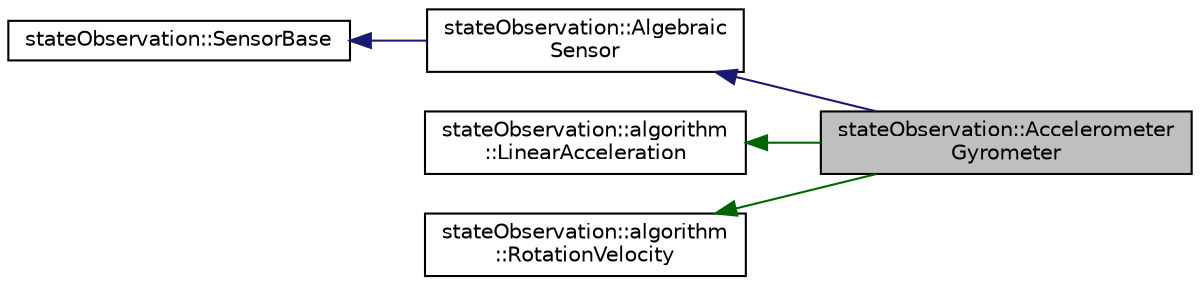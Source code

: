 digraph "stateObservation::AccelerometerGyrometer"
{
 // LATEX_PDF_SIZE
  edge [fontname="Helvetica",fontsize="10",labelfontname="Helvetica",labelfontsize="10"];
  node [fontname="Helvetica",fontsize="10",shape=record];
  rankdir="LR";
  Node1 [label="stateObservation::Accelerometer\lGyrometer",height=0.2,width=0.4,color="black", fillcolor="grey75", style="filled", fontcolor="black",tooltip="Implements the accelerometer-gyrometer measurements."];
  Node2 -> Node1 [dir="back",color="midnightblue",fontsize="10",style="solid",fontname="Helvetica"];
  Node2 [label="stateObservation::Algebraic\lSensor",height=0.2,width=0.4,color="black", fillcolor="white", style="filled",URL="$classstateObservation_1_1AlgebraicSensor.html",tooltip="The base class for algebraic sensors. Algebraic sensors are sensors which depend only on the state va..."];
  Node3 -> Node2 [dir="back",color="midnightblue",fontsize="10",style="solid",fontname="Helvetica"];
  Node3 [label="stateObservation::SensorBase",height=0.2,width=0.4,color="black", fillcolor="white", style="filled",URL="$classstateObservation_1_1SensorBase.html",tooltip="The base class for sensors. This must be derived to implement a sensor."];
  Node4 -> Node1 [dir="back",color="darkgreen",fontsize="10",style="solid",fontname="Helvetica"];
  Node4 [label="stateObservation::algorithm\l::LinearAcceleration",height=0.2,width=0.4,color="black", fillcolor="white", style="filled",URL="$classstateObservation_1_1algorithm_1_1LinearAcceleration.html",tooltip="Implements the measurements given by an accelerometer."];
  Node5 -> Node1 [dir="back",color="darkgreen",fontsize="10",style="solid",fontname="Helvetica"];
  Node5 [label="stateObservation::algorithm\l::RotationVelocity",height=0.2,width=0.4,color="black", fillcolor="white", style="filled",URL="$classstateObservation_1_1algorithm_1_1RotationVelocity.html",tooltip="Implements the gyrometer measurement algorithm."];
}

